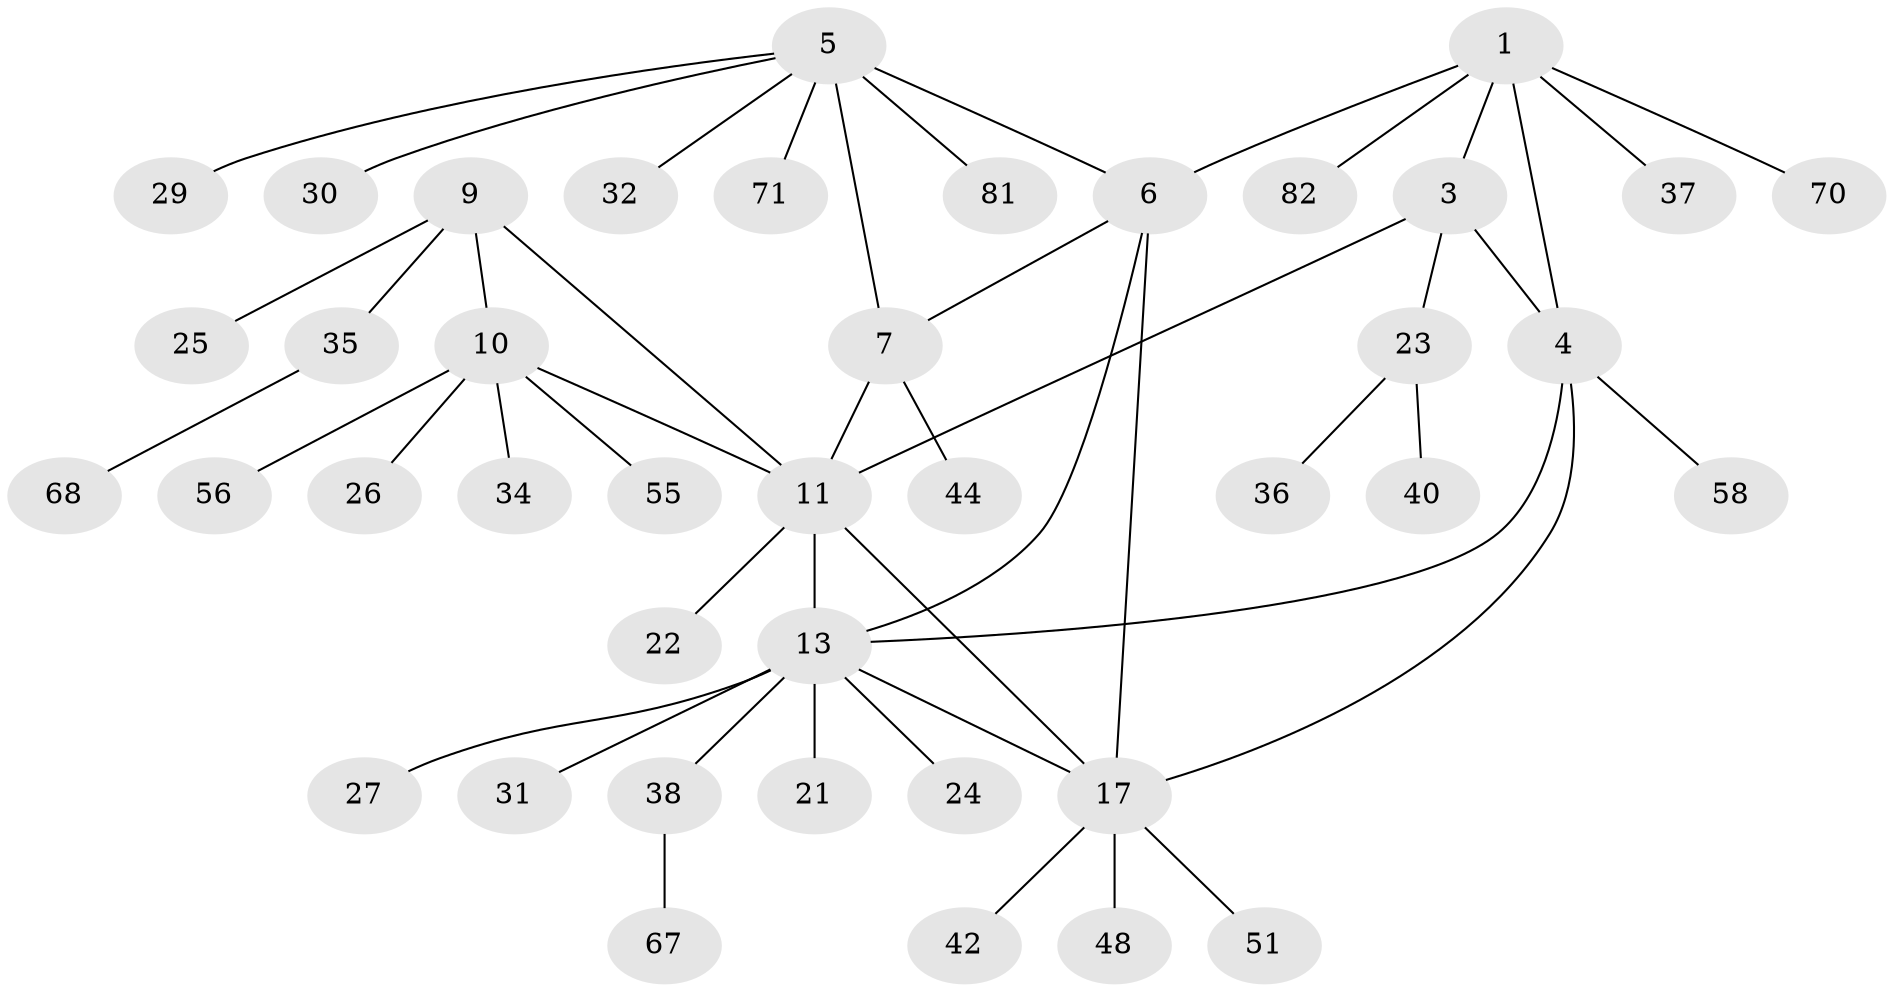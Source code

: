 // original degree distribution, {7: 0.060240963855421686, 5: 0.060240963855421686, 6: 0.060240963855421686, 8: 0.012048192771084338, 3: 0.04819277108433735, 10: 0.012048192771084338, 4: 0.012048192771084338, 13: 0.012048192771084338, 1: 0.5662650602409639, 2: 0.1566265060240964}
// Generated by graph-tools (version 1.1) at 2025/15/03/09/25 04:15:54]
// undirected, 41 vertices, 49 edges
graph export_dot {
graph [start="1"]
  node [color=gray90,style=filled];
  1 [super="+52+2"];
  3 [super="+78"];
  4;
  5;
  6 [super="+8"];
  7 [super="+39"];
  9 [super="+12+45+77"];
  10;
  11 [super="+14+18+47"];
  13 [super="+15+72+60"];
  17 [super="+19+20"];
  21;
  22 [super="+62"];
  23;
  24;
  25 [super="+69"];
  26;
  27;
  29;
  30;
  31;
  32 [super="+61+57"];
  34 [super="+54"];
  35;
  36;
  37 [super="+46"];
  38;
  40;
  42 [super="+43"];
  44 [super="+49"];
  48;
  51;
  55;
  56;
  58;
  67;
  68 [super="+74"];
  70;
  71;
  81;
  82;
  1 -- 3 [weight=2];
  1 -- 4 [weight=2];
  1 -- 37;
  1 -- 70;
  1 -- 82;
  1 -- 6;
  3 -- 4;
  3 -- 11;
  3 -- 23;
  4 -- 13;
  4 -- 58;
  4 -- 17;
  5 -- 6 [weight=2];
  5 -- 7;
  5 -- 29;
  5 -- 30;
  5 -- 32;
  5 -- 71;
  5 -- 81;
  6 -- 7 [weight=2];
  6 -- 17;
  6 -- 13;
  7 -- 11;
  7 -- 44;
  9 -- 10 [weight=2];
  9 -- 11 [weight=2];
  9 -- 35;
  9 -- 25;
  10 -- 11;
  10 -- 26;
  10 -- 34;
  10 -- 55;
  10 -- 56;
  11 -- 22 [weight=2];
  11 -- 13 [weight=4];
  11 -- 17 [weight=3];
  13 -- 38;
  13 -- 17;
  13 -- 21;
  13 -- 24;
  13 -- 27;
  13 -- 31;
  17 -- 48;
  17 -- 51;
  17 -- 42;
  23 -- 36;
  23 -- 40;
  35 -- 68;
  38 -- 67;
}

